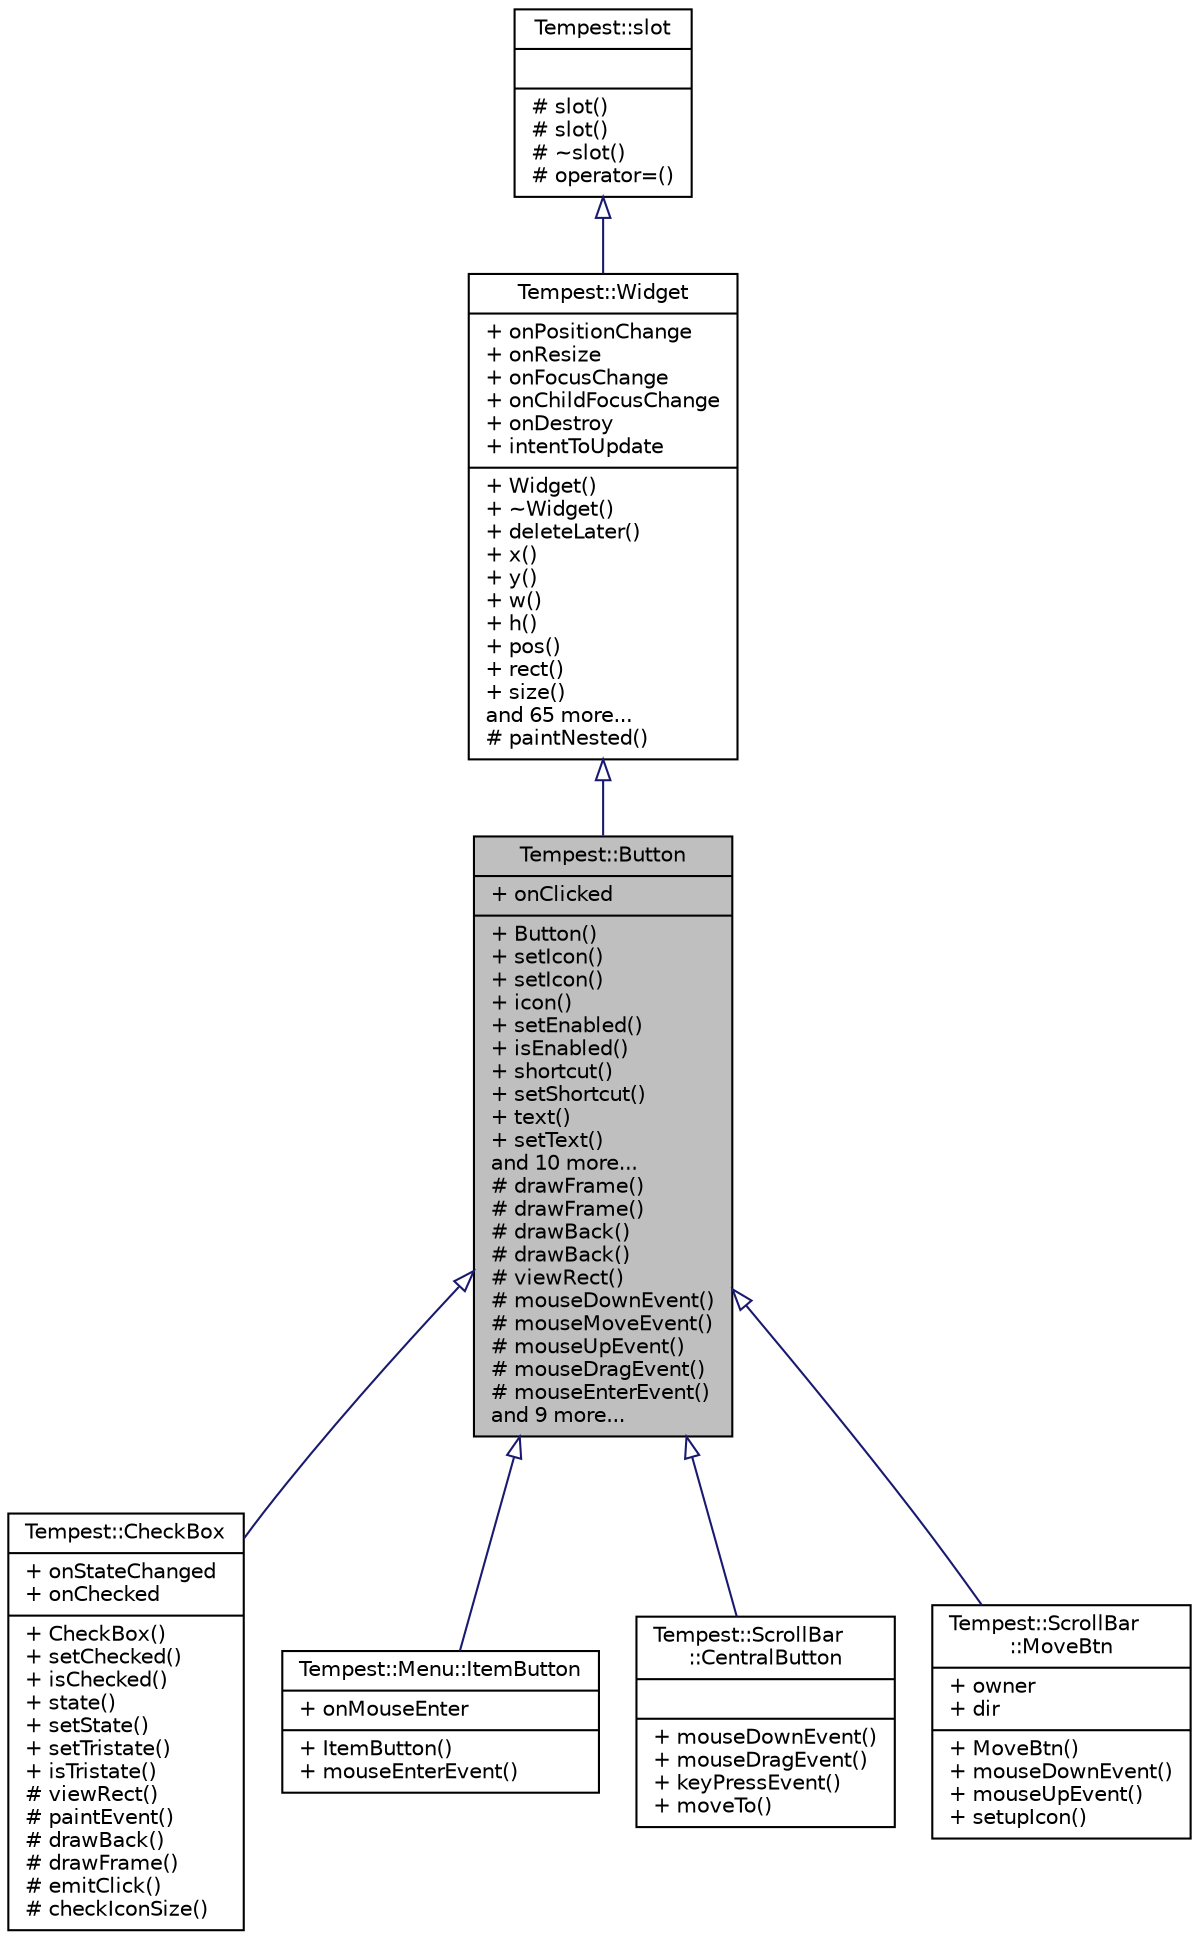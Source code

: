 digraph "Tempest::Button"
{
  edge [fontname="Helvetica",fontsize="10",labelfontname="Helvetica",labelfontsize="10"];
  node [fontname="Helvetica",fontsize="10",shape=record];
  Node0 [label="{Tempest::Button\n|+ onClicked\l|+ Button()\l+ setIcon()\l+ setIcon()\l+ icon()\l+ setEnabled()\l+ isEnabled()\l+ shortcut()\l+ setShortcut()\l+ text()\l+ setText()\land 10 more...\l# drawFrame()\l# drawFrame()\l# drawBack()\l# drawBack()\l# viewRect()\l# mouseDownEvent()\l# mouseMoveEvent()\l# mouseUpEvent()\l# mouseDragEvent()\l# mouseEnterEvent()\land 9 more...\l}",height=0.2,width=0.4,color="black", fillcolor="grey75", style="filled", fontcolor="black"];
  Node1 -> Node0 [dir="back",color="midnightblue",fontsize="10",style="solid",arrowtail="onormal",fontname="Helvetica"];
  Node1 [label="{Tempest::Widget\n|+ onPositionChange\l+ onResize\l+ onFocusChange\l+ onChildFocusChange\l+ onDestroy\l+ intentToUpdate\l|+ Widget()\l+ ~Widget()\l+ deleteLater()\l+ x()\l+ y()\l+ w()\l+ h()\l+ pos()\l+ rect()\l+ size()\land 65 more...\l# paintNested()\l}",height=0.2,width=0.4,color="black", fillcolor="white", style="filled",URL="$class_tempest_1_1_widget.html"];
  Node2 -> Node1 [dir="back",color="midnightblue",fontsize="10",style="solid",arrowtail="onormal",fontname="Helvetica"];
  Node2 [label="{Tempest::slot\n||# slot()\l# slot()\l# ~slot()\l# operator=()\l}",height=0.2,width=0.4,color="black", fillcolor="white", style="filled",URL="$class_tempest_1_1slot.html"];
  Node0 -> Node3 [dir="back",color="midnightblue",fontsize="10",style="solid",arrowtail="onormal",fontname="Helvetica"];
  Node3 [label="{Tempest::CheckBox\n|+ onStateChanged\l+ onChecked\l|+ CheckBox()\l+ setChecked()\l+ isChecked()\l+ state()\l+ setState()\l+ setTristate()\l+ isTristate()\l# viewRect()\l# paintEvent()\l# drawBack()\l# drawFrame()\l# emitClick()\l# checkIconSize()\l}",height=0.2,width=0.4,color="black", fillcolor="white", style="filled",URL="$class_tempest_1_1_check_box.html"];
  Node0 -> Node4 [dir="back",color="midnightblue",fontsize="10",style="solid",arrowtail="onormal",fontname="Helvetica"];
  Node4 [label="{Tempest::Menu::ItemButton\n|+ onMouseEnter\l|+ ItemButton()\l+ mouseEnterEvent()\l}",height=0.2,width=0.4,color="black", fillcolor="white", style="filled",URL="$struct_tempest_1_1_menu_1_1_item_button.html"];
  Node0 -> Node5 [dir="back",color="midnightblue",fontsize="10",style="solid",arrowtail="onormal",fontname="Helvetica"];
  Node5 [label="{Tempest::ScrollBar\l::CentralButton\n||+ mouseDownEvent()\l+ mouseDragEvent()\l+ keyPressEvent()\l+ moveTo()\l}",height=0.2,width=0.4,color="black", fillcolor="white", style="filled",URL="$struct_tempest_1_1_scroll_bar_1_1_central_button.html"];
  Node0 -> Node6 [dir="back",color="midnightblue",fontsize="10",style="solid",arrowtail="onormal",fontname="Helvetica"];
  Node6 [label="{Tempest::ScrollBar\l::MoveBtn\n|+ owner\l+ dir\l|+ MoveBtn()\l+ mouseDownEvent()\l+ mouseUpEvent()\l+ setupIcon()\l}",height=0.2,width=0.4,color="black", fillcolor="white", style="filled",URL="$struct_tempest_1_1_scroll_bar_1_1_move_btn.html"];
}
